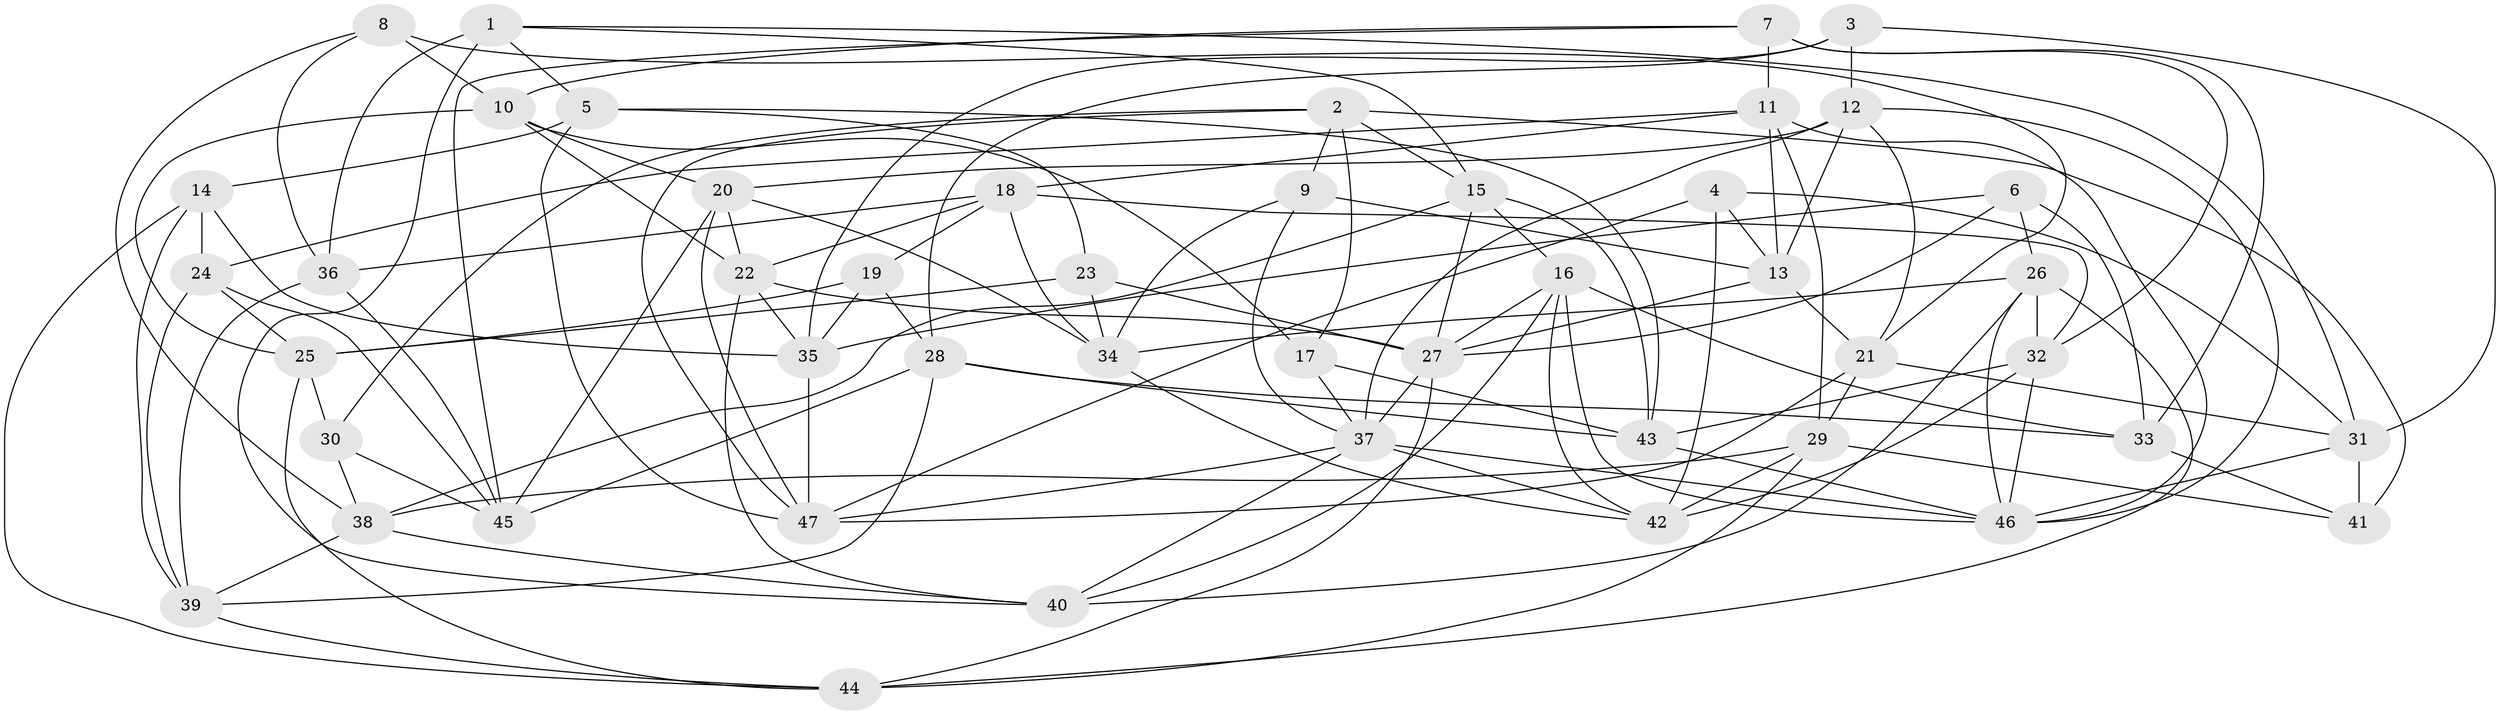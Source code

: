 // original degree distribution, {4: 1.0}
// Generated by graph-tools (version 1.1) at 2025/50/03/09/25 03:50:48]
// undirected, 47 vertices, 131 edges
graph export_dot {
graph [start="1"]
  node [color=gray90,style=filled];
  1;
  2;
  3;
  4;
  5;
  6;
  7;
  8;
  9;
  10;
  11;
  12;
  13;
  14;
  15;
  16;
  17;
  18;
  19;
  20;
  21;
  22;
  23;
  24;
  25;
  26;
  27;
  28;
  29;
  30;
  31;
  32;
  33;
  34;
  35;
  36;
  37;
  38;
  39;
  40;
  41;
  42;
  43;
  44;
  45;
  46;
  47;
  1 -- 5 [weight=1.0];
  1 -- 15 [weight=1.0];
  1 -- 31 [weight=1.0];
  1 -- 36 [weight=2.0];
  1 -- 40 [weight=1.0];
  2 -- 9 [weight=1.0];
  2 -- 15 [weight=1.0];
  2 -- 17 [weight=1.0];
  2 -- 30 [weight=1.0];
  2 -- 41 [weight=1.0];
  2 -- 47 [weight=1.0];
  3 -- 12 [weight=1.0];
  3 -- 28 [weight=1.0];
  3 -- 31 [weight=1.0];
  3 -- 35 [weight=1.0];
  4 -- 13 [weight=1.0];
  4 -- 31 [weight=1.0];
  4 -- 42 [weight=1.0];
  4 -- 47 [weight=1.0];
  5 -- 14 [weight=1.0];
  5 -- 23 [weight=1.0];
  5 -- 43 [weight=1.0];
  5 -- 47 [weight=2.0];
  6 -- 26 [weight=1.0];
  6 -- 27 [weight=1.0];
  6 -- 33 [weight=1.0];
  6 -- 35 [weight=1.0];
  7 -- 10 [weight=1.0];
  7 -- 11 [weight=1.0];
  7 -- 32 [weight=1.0];
  7 -- 33 [weight=2.0];
  7 -- 45 [weight=1.0];
  8 -- 10 [weight=1.0];
  8 -- 21 [weight=1.0];
  8 -- 36 [weight=1.0];
  8 -- 38 [weight=1.0];
  9 -- 13 [weight=1.0];
  9 -- 34 [weight=1.0];
  9 -- 37 [weight=1.0];
  10 -- 17 [weight=1.0];
  10 -- 20 [weight=1.0];
  10 -- 22 [weight=1.0];
  10 -- 25 [weight=1.0];
  11 -- 13 [weight=1.0];
  11 -- 18 [weight=1.0];
  11 -- 24 [weight=1.0];
  11 -- 29 [weight=1.0];
  11 -- 46 [weight=1.0];
  12 -- 13 [weight=1.0];
  12 -- 20 [weight=1.0];
  12 -- 21 [weight=1.0];
  12 -- 37 [weight=1.0];
  12 -- 46 [weight=1.0];
  13 -- 21 [weight=1.0];
  13 -- 27 [weight=1.0];
  14 -- 24 [weight=2.0];
  14 -- 35 [weight=1.0];
  14 -- 39 [weight=1.0];
  14 -- 44 [weight=1.0];
  15 -- 16 [weight=1.0];
  15 -- 27 [weight=1.0];
  15 -- 38 [weight=1.0];
  15 -- 43 [weight=1.0];
  16 -- 27 [weight=1.0];
  16 -- 33 [weight=1.0];
  16 -- 40 [weight=1.0];
  16 -- 42 [weight=1.0];
  16 -- 46 [weight=1.0];
  17 -- 37 [weight=1.0];
  17 -- 43 [weight=1.0];
  18 -- 19 [weight=1.0];
  18 -- 22 [weight=1.0];
  18 -- 32 [weight=1.0];
  18 -- 34 [weight=1.0];
  18 -- 36 [weight=1.0];
  19 -- 25 [weight=1.0];
  19 -- 28 [weight=1.0];
  19 -- 35 [weight=1.0];
  20 -- 22 [weight=1.0];
  20 -- 34 [weight=1.0];
  20 -- 45 [weight=1.0];
  20 -- 47 [weight=1.0];
  21 -- 29 [weight=1.0];
  21 -- 31 [weight=1.0];
  21 -- 47 [weight=1.0];
  22 -- 27 [weight=1.0];
  22 -- 35 [weight=1.0];
  22 -- 40 [weight=1.0];
  23 -- 25 [weight=1.0];
  23 -- 27 [weight=1.0];
  23 -- 34 [weight=1.0];
  24 -- 25 [weight=1.0];
  24 -- 39 [weight=1.0];
  24 -- 45 [weight=1.0];
  25 -- 30 [weight=1.0];
  25 -- 44 [weight=1.0];
  26 -- 32 [weight=1.0];
  26 -- 34 [weight=1.0];
  26 -- 40 [weight=1.0];
  26 -- 44 [weight=1.0];
  26 -- 46 [weight=1.0];
  27 -- 37 [weight=1.0];
  27 -- 44 [weight=1.0];
  28 -- 33 [weight=1.0];
  28 -- 39 [weight=1.0];
  28 -- 43 [weight=1.0];
  28 -- 45 [weight=1.0];
  29 -- 38 [weight=1.0];
  29 -- 41 [weight=1.0];
  29 -- 42 [weight=1.0];
  29 -- 44 [weight=1.0];
  30 -- 38 [weight=1.0];
  30 -- 45 [weight=1.0];
  31 -- 41 [weight=1.0];
  31 -- 46 [weight=1.0];
  32 -- 42 [weight=1.0];
  32 -- 43 [weight=1.0];
  32 -- 46 [weight=1.0];
  33 -- 41 [weight=1.0];
  34 -- 42 [weight=1.0];
  35 -- 47 [weight=1.0];
  36 -- 39 [weight=1.0];
  36 -- 45 [weight=1.0];
  37 -- 40 [weight=1.0];
  37 -- 42 [weight=1.0];
  37 -- 46 [weight=1.0];
  37 -- 47 [weight=1.0];
  38 -- 39 [weight=1.0];
  38 -- 40 [weight=1.0];
  39 -- 44 [weight=1.0];
  43 -- 46 [weight=1.0];
}
